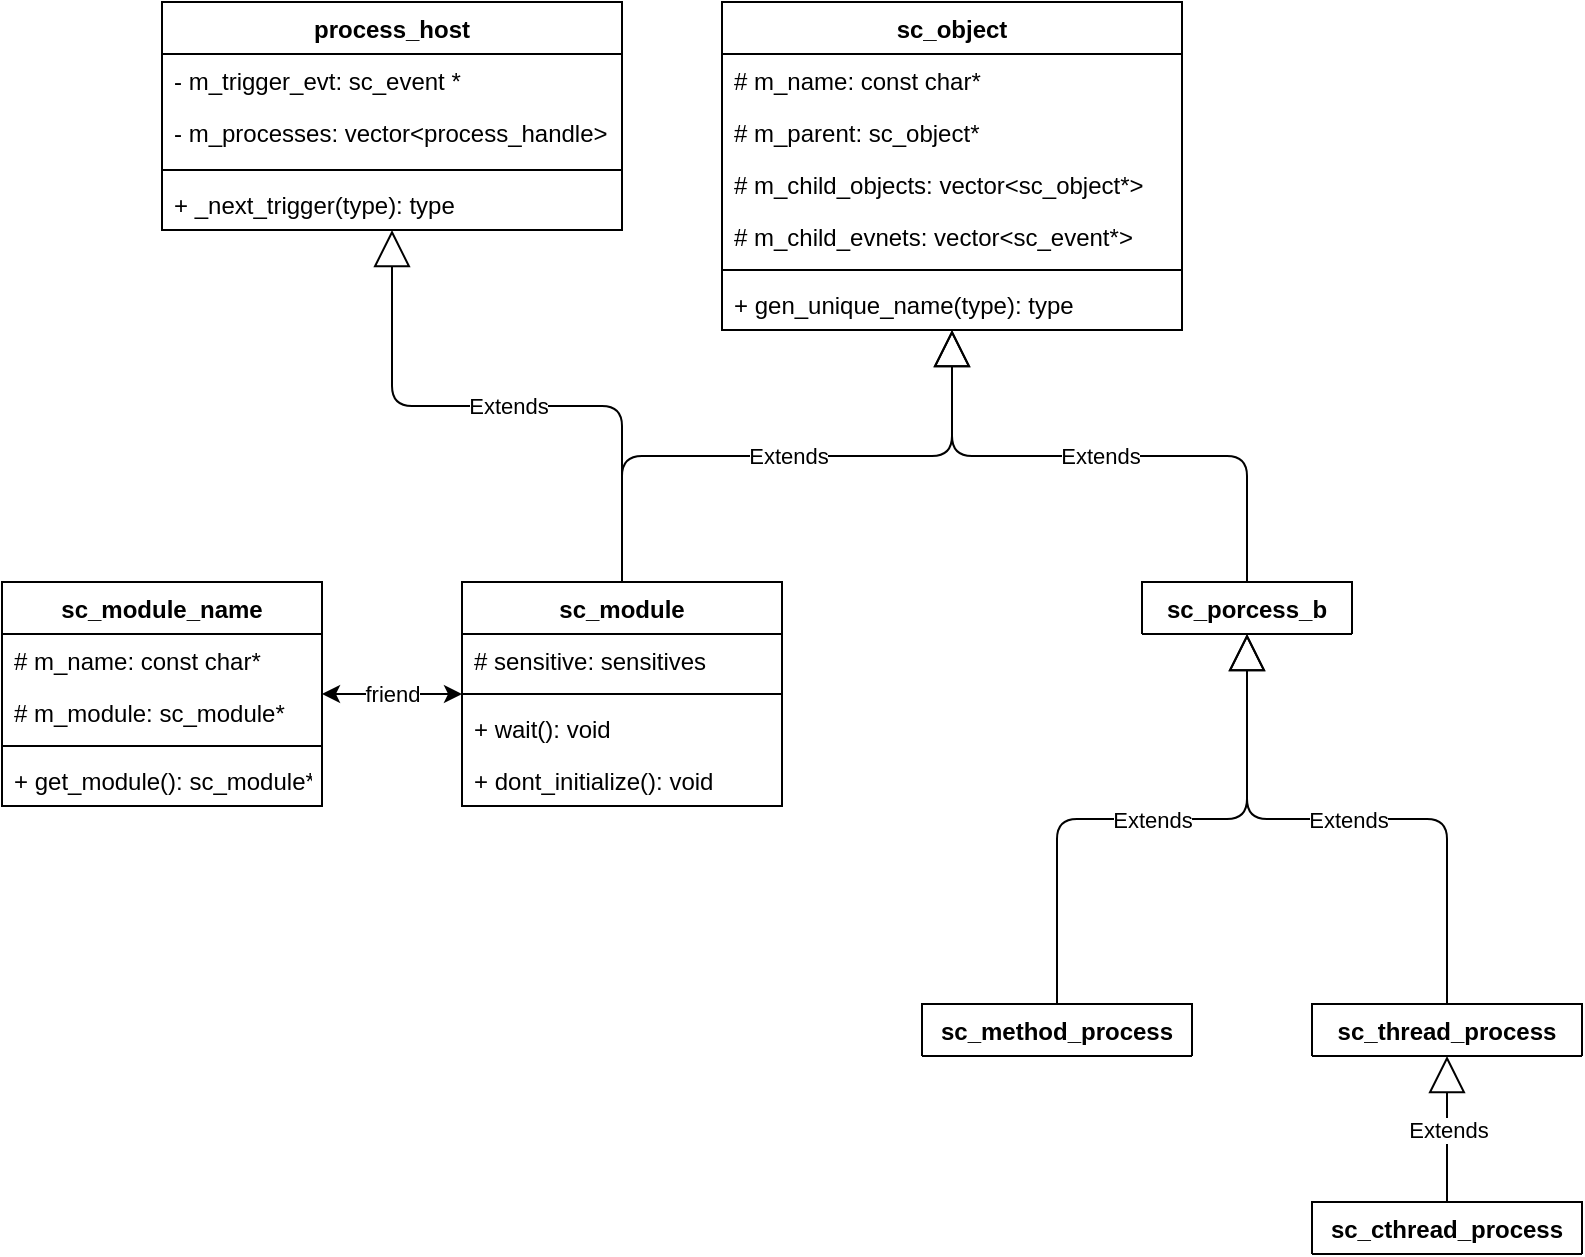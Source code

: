 <mxfile version="14.9.6" type="github">
  <diagram id="oA9ygaMnBOQTWNAMh8Z7" name="第 1 页">
    <mxGraphModel dx="981" dy="1353" grid="1" gridSize="10" guides="1" tooltips="1" connect="1" arrows="1" fold="1" page="1" pageScale="1" pageWidth="1169" pageHeight="827" math="0" shadow="0">
      <root>
        <mxCell id="0" />
        <mxCell id="1" parent="0" />
        <mxCell id="gMdUcFWDn8KjLpwVatEw-1" value="sc_object" style="swimlane;fontStyle=1;align=center;verticalAlign=top;childLayout=stackLayout;horizontal=1;startSize=26;horizontalStack=0;resizeParent=1;resizeParentMax=0;resizeLast=0;collapsible=1;marginBottom=0;" vertex="1" parent="1">
          <mxGeometry x="380" y="-790" width="230" height="164" as="geometry">
            <mxRectangle x="310" y="-790" width="105" height="26" as="alternateBounds" />
          </mxGeometry>
        </mxCell>
        <mxCell id="gMdUcFWDn8KjLpwVatEw-2" value="# m_name: const char*" style="text;strokeColor=none;fillColor=none;align=left;verticalAlign=top;spacingLeft=4;spacingRight=4;overflow=hidden;rotatable=0;points=[[0,0.5],[1,0.5]];portConstraint=eastwest;" vertex="1" parent="gMdUcFWDn8KjLpwVatEw-1">
          <mxGeometry y="26" width="230" height="26" as="geometry" />
        </mxCell>
        <mxCell id="gMdUcFWDn8KjLpwVatEw-37" value="# m_parent: sc_object*" style="text;strokeColor=none;fillColor=none;align=left;verticalAlign=top;spacingLeft=4;spacingRight=4;overflow=hidden;rotatable=0;points=[[0,0.5],[1,0.5]];portConstraint=eastwest;" vertex="1" parent="gMdUcFWDn8KjLpwVatEw-1">
          <mxGeometry y="52" width="230" height="26" as="geometry" />
        </mxCell>
        <mxCell id="gMdUcFWDn8KjLpwVatEw-38" value="# m_child_objects: vector&lt;sc_object*&gt;" style="text;strokeColor=none;fillColor=none;align=left;verticalAlign=top;spacingLeft=4;spacingRight=4;overflow=hidden;rotatable=0;points=[[0,0.5],[1,0.5]];portConstraint=eastwest;" vertex="1" parent="gMdUcFWDn8KjLpwVatEw-1">
          <mxGeometry y="78" width="230" height="26" as="geometry" />
        </mxCell>
        <mxCell id="gMdUcFWDn8KjLpwVatEw-36" value="# m_child_evnets: vector&lt;sc_event*&gt;" style="text;strokeColor=none;fillColor=none;align=left;verticalAlign=top;spacingLeft=4;spacingRight=4;overflow=hidden;rotatable=0;points=[[0,0.5],[1,0.5]];portConstraint=eastwest;" vertex="1" parent="gMdUcFWDn8KjLpwVatEw-1">
          <mxGeometry y="104" width="230" height="26" as="geometry" />
        </mxCell>
        <mxCell id="gMdUcFWDn8KjLpwVatEw-3" value="" style="line;strokeWidth=1;fillColor=none;align=left;verticalAlign=middle;spacingTop=-1;spacingLeft=3;spacingRight=3;rotatable=0;labelPosition=right;points=[];portConstraint=eastwest;" vertex="1" parent="gMdUcFWDn8KjLpwVatEw-1">
          <mxGeometry y="130" width="230" height="8" as="geometry" />
        </mxCell>
        <mxCell id="gMdUcFWDn8KjLpwVatEw-4" value="+ gen_unique_name(type): type" style="text;strokeColor=none;fillColor=none;align=left;verticalAlign=top;spacingLeft=4;spacingRight=4;overflow=hidden;rotatable=0;points=[[0,0.5],[1,0.5]];portConstraint=eastwest;" vertex="1" parent="gMdUcFWDn8KjLpwVatEw-1">
          <mxGeometry y="138" width="230" height="26" as="geometry" />
        </mxCell>
        <mxCell id="gMdUcFWDn8KjLpwVatEw-5" value="sc_porcess_b" style="swimlane;fontStyle=1;align=center;verticalAlign=top;childLayout=stackLayout;horizontal=1;startSize=26;horizontalStack=0;resizeParent=1;resizeParentMax=0;resizeLast=0;collapsible=1;marginBottom=0;" vertex="1" collapsed="1" parent="1">
          <mxGeometry x="590" y="-500" width="105" height="26" as="geometry">
            <mxRectangle x="400" y="680" width="160" height="86" as="alternateBounds" />
          </mxGeometry>
        </mxCell>
        <mxCell id="gMdUcFWDn8KjLpwVatEw-6" value="+ field: type" style="text;strokeColor=none;fillColor=none;align=left;verticalAlign=top;spacingLeft=4;spacingRight=4;overflow=hidden;rotatable=0;points=[[0,0.5],[1,0.5]];portConstraint=eastwest;" vertex="1" parent="gMdUcFWDn8KjLpwVatEw-5">
          <mxGeometry y="26" width="105" height="26" as="geometry" />
        </mxCell>
        <mxCell id="gMdUcFWDn8KjLpwVatEw-7" value="" style="line;strokeWidth=1;fillColor=none;align=left;verticalAlign=middle;spacingTop=-1;spacingLeft=3;spacingRight=3;rotatable=0;labelPosition=right;points=[];portConstraint=eastwest;" vertex="1" parent="gMdUcFWDn8KjLpwVatEw-5">
          <mxGeometry y="52" width="105" height="8" as="geometry" />
        </mxCell>
        <mxCell id="gMdUcFWDn8KjLpwVatEw-8" value="+ method(type): type" style="text;strokeColor=none;fillColor=none;align=left;verticalAlign=top;spacingLeft=4;spacingRight=4;overflow=hidden;rotatable=0;points=[[0,0.5],[1,0.5]];portConstraint=eastwest;" vertex="1" parent="gMdUcFWDn8KjLpwVatEw-5">
          <mxGeometry y="60" width="105" height="26" as="geometry" />
        </mxCell>
        <mxCell id="gMdUcFWDn8KjLpwVatEw-9" value="sc_thread_process" style="swimlane;fontStyle=1;align=center;verticalAlign=top;childLayout=stackLayout;horizontal=1;startSize=26;horizontalStack=0;resizeParent=1;resizeParentMax=0;resizeLast=0;collapsible=1;marginBottom=0;" vertex="1" collapsed="1" parent="1">
          <mxGeometry x="675" y="-289" width="135" height="26" as="geometry">
            <mxRectangle x="400" y="680" width="160" height="86" as="alternateBounds" />
          </mxGeometry>
        </mxCell>
        <mxCell id="gMdUcFWDn8KjLpwVatEw-10" value="+ field: type" style="text;strokeColor=none;fillColor=none;align=left;verticalAlign=top;spacingLeft=4;spacingRight=4;overflow=hidden;rotatable=0;points=[[0,0.5],[1,0.5]];portConstraint=eastwest;" vertex="1" parent="gMdUcFWDn8KjLpwVatEw-9">
          <mxGeometry y="26" width="135" height="26" as="geometry" />
        </mxCell>
        <mxCell id="gMdUcFWDn8KjLpwVatEw-11" value="" style="line;strokeWidth=1;fillColor=none;align=left;verticalAlign=middle;spacingTop=-1;spacingLeft=3;spacingRight=3;rotatable=0;labelPosition=right;points=[];portConstraint=eastwest;" vertex="1" parent="gMdUcFWDn8KjLpwVatEw-9">
          <mxGeometry y="52" width="135" height="8" as="geometry" />
        </mxCell>
        <mxCell id="gMdUcFWDn8KjLpwVatEw-12" value="+ method(type): type" style="text;strokeColor=none;fillColor=none;align=left;verticalAlign=top;spacingLeft=4;spacingRight=4;overflow=hidden;rotatable=0;points=[[0,0.5],[1,0.5]];portConstraint=eastwest;" vertex="1" parent="gMdUcFWDn8KjLpwVatEw-9">
          <mxGeometry y="60" width="135" height="26" as="geometry" />
        </mxCell>
        <mxCell id="gMdUcFWDn8KjLpwVatEw-13" value="sc_method_process" style="swimlane;fontStyle=1;align=center;verticalAlign=top;childLayout=stackLayout;horizontal=1;startSize=26;horizontalStack=0;resizeParent=1;resizeParentMax=0;resizeLast=0;collapsible=1;marginBottom=0;" vertex="1" collapsed="1" parent="1">
          <mxGeometry x="480" y="-289" width="135" height="26" as="geometry">
            <mxRectangle x="400" y="680" width="160" height="86" as="alternateBounds" />
          </mxGeometry>
        </mxCell>
        <mxCell id="gMdUcFWDn8KjLpwVatEw-14" value="+ field: type" style="text;strokeColor=none;fillColor=none;align=left;verticalAlign=top;spacingLeft=4;spacingRight=4;overflow=hidden;rotatable=0;points=[[0,0.5],[1,0.5]];portConstraint=eastwest;" vertex="1" parent="gMdUcFWDn8KjLpwVatEw-13">
          <mxGeometry y="26" width="135" height="26" as="geometry" />
        </mxCell>
        <mxCell id="gMdUcFWDn8KjLpwVatEw-15" value="" style="line;strokeWidth=1;fillColor=none;align=left;verticalAlign=middle;spacingTop=-1;spacingLeft=3;spacingRight=3;rotatable=0;labelPosition=right;points=[];portConstraint=eastwest;" vertex="1" parent="gMdUcFWDn8KjLpwVatEw-13">
          <mxGeometry y="52" width="135" height="8" as="geometry" />
        </mxCell>
        <mxCell id="gMdUcFWDn8KjLpwVatEw-16" value="+ method(type): type" style="text;strokeColor=none;fillColor=none;align=left;verticalAlign=top;spacingLeft=4;spacingRight=4;overflow=hidden;rotatable=0;points=[[0,0.5],[1,0.5]];portConstraint=eastwest;" vertex="1" parent="gMdUcFWDn8KjLpwVatEw-13">
          <mxGeometry y="60" width="135" height="26" as="geometry" />
        </mxCell>
        <mxCell id="gMdUcFWDn8KjLpwVatEw-17" value="sc_cthread_process" style="swimlane;fontStyle=1;align=center;verticalAlign=top;childLayout=stackLayout;horizontal=1;startSize=26;horizontalStack=0;resizeParent=1;resizeParentMax=0;resizeLast=0;collapsible=1;marginBottom=0;" vertex="1" collapsed="1" parent="1">
          <mxGeometry x="675" y="-190" width="135" height="26" as="geometry">
            <mxRectangle x="400" y="680" width="160" height="86" as="alternateBounds" />
          </mxGeometry>
        </mxCell>
        <mxCell id="gMdUcFWDn8KjLpwVatEw-18" value="+ field: type" style="text;strokeColor=none;fillColor=none;align=left;verticalAlign=top;spacingLeft=4;spacingRight=4;overflow=hidden;rotatable=0;points=[[0,0.5],[1,0.5]];portConstraint=eastwest;" vertex="1" parent="gMdUcFWDn8KjLpwVatEw-17">
          <mxGeometry y="26" width="135" height="26" as="geometry" />
        </mxCell>
        <mxCell id="gMdUcFWDn8KjLpwVatEw-19" value="" style="line;strokeWidth=1;fillColor=none;align=left;verticalAlign=middle;spacingTop=-1;spacingLeft=3;spacingRight=3;rotatable=0;labelPosition=right;points=[];portConstraint=eastwest;" vertex="1" parent="gMdUcFWDn8KjLpwVatEw-17">
          <mxGeometry y="52" width="135" height="8" as="geometry" />
        </mxCell>
        <mxCell id="gMdUcFWDn8KjLpwVatEw-20" value="+ method(type): type" style="text;strokeColor=none;fillColor=none;align=left;verticalAlign=top;spacingLeft=4;spacingRight=4;overflow=hidden;rotatable=0;points=[[0,0.5],[1,0.5]];portConstraint=eastwest;" vertex="1" parent="gMdUcFWDn8KjLpwVatEw-17">
          <mxGeometry y="60" width="135" height="26" as="geometry" />
        </mxCell>
        <mxCell id="gMdUcFWDn8KjLpwVatEw-21" value="Extends" style="endArrow=block;endSize=16;endFill=0;html=1;edgeStyle=orthogonalEdgeStyle;exitX=0.5;exitY=0;exitDx=0;exitDy=0;" edge="1" parent="1" source="gMdUcFWDn8KjLpwVatEw-5" target="gMdUcFWDn8KjLpwVatEw-1">
          <mxGeometry width="160" relative="1" as="geometry">
            <mxPoint x="770" y="-560" as="sourcePoint" />
            <mxPoint x="930" y="-560" as="targetPoint" />
          </mxGeometry>
        </mxCell>
        <mxCell id="gMdUcFWDn8KjLpwVatEw-22" value="Extends" style="endArrow=block;endSize=16;endFill=0;html=1;exitX=0.5;exitY=0;exitDx=0;exitDy=0;entryX=0.5;entryY=1;entryDx=0;entryDy=0;edgeStyle=orthogonalEdgeStyle;" edge="1" parent="1" source="gMdUcFWDn8KjLpwVatEw-9" target="gMdUcFWDn8KjLpwVatEw-5">
          <mxGeometry width="160" relative="1" as="geometry">
            <mxPoint x="642.5" y="-390" as="sourcePoint" />
            <mxPoint x="500" y="-350" as="targetPoint" />
          </mxGeometry>
        </mxCell>
        <mxCell id="gMdUcFWDn8KjLpwVatEw-23" value="Extends" style="endArrow=block;endSize=16;endFill=0;html=1;exitX=0.5;exitY=0;exitDx=0;exitDy=0;entryX=0.5;entryY=1;entryDx=0;entryDy=0;edgeStyle=orthogonalEdgeStyle;" edge="1" parent="1" source="gMdUcFWDn8KjLpwVatEw-13" target="gMdUcFWDn8KjLpwVatEw-5">
          <mxGeometry width="160" relative="1" as="geometry">
            <mxPoint x="752.5" y="-279" as="sourcePoint" />
            <mxPoint x="642.5" y="-364" as="targetPoint" />
          </mxGeometry>
        </mxCell>
        <mxCell id="gMdUcFWDn8KjLpwVatEw-24" value="Extends" style="endArrow=block;endSize=16;endFill=0;html=1;exitX=0.5;exitY=0;exitDx=0;exitDy=0;edgeStyle=orthogonalEdgeStyle;" edge="1" parent="1" source="gMdUcFWDn8KjLpwVatEw-17" target="gMdUcFWDn8KjLpwVatEw-9">
          <mxGeometry width="160" relative="1" as="geometry">
            <mxPoint x="752.5" y="-279" as="sourcePoint" />
            <mxPoint x="642.5" y="-364" as="targetPoint" />
          </mxGeometry>
        </mxCell>
        <mxCell id="gMdUcFWDn8KjLpwVatEw-46" value="friend" style="edgeStyle=orthogonalEdgeStyle;rounded=0;orthogonalLoop=1;jettySize=auto;html=1;startArrow=classic;startFill=1;" edge="1" parent="1" source="gMdUcFWDn8KjLpwVatEw-25" target="gMdUcFWDn8KjLpwVatEw-40">
          <mxGeometry relative="1" as="geometry" />
        </mxCell>
        <mxCell id="gMdUcFWDn8KjLpwVatEw-25" value="sc_module" style="swimlane;fontStyle=1;align=center;verticalAlign=top;childLayout=stackLayout;horizontal=1;startSize=26;horizontalStack=0;resizeParent=1;resizeParentMax=0;resizeLast=0;collapsible=1;marginBottom=0;" vertex="1" parent="1">
          <mxGeometry x="250" y="-500" width="160" height="112" as="geometry">
            <mxRectangle x="170" y="-500" width="105" height="26" as="alternateBounds" />
          </mxGeometry>
        </mxCell>
        <mxCell id="gMdUcFWDn8KjLpwVatEw-26" value="# sensitive: sensitives" style="text;strokeColor=none;fillColor=none;align=left;verticalAlign=top;spacingLeft=4;spacingRight=4;overflow=hidden;rotatable=0;points=[[0,0.5],[1,0.5]];portConstraint=eastwest;" vertex="1" parent="gMdUcFWDn8KjLpwVatEw-25">
          <mxGeometry y="26" width="160" height="26" as="geometry" />
        </mxCell>
        <mxCell id="gMdUcFWDn8KjLpwVatEw-27" value="" style="line;strokeWidth=1;fillColor=none;align=left;verticalAlign=middle;spacingTop=-1;spacingLeft=3;spacingRight=3;rotatable=0;labelPosition=right;points=[];portConstraint=eastwest;" vertex="1" parent="gMdUcFWDn8KjLpwVatEw-25">
          <mxGeometry y="52" width="160" height="8" as="geometry" />
        </mxCell>
        <mxCell id="gMdUcFWDn8KjLpwVatEw-28" value="+ wait(): void" style="text;strokeColor=none;fillColor=none;align=left;verticalAlign=top;spacingLeft=4;spacingRight=4;overflow=hidden;rotatable=0;points=[[0,0.5],[1,0.5]];portConstraint=eastwest;" vertex="1" parent="gMdUcFWDn8KjLpwVatEw-25">
          <mxGeometry y="60" width="160" height="26" as="geometry" />
        </mxCell>
        <mxCell id="gMdUcFWDn8KjLpwVatEw-39" value="+ dont_initialize(): void" style="text;strokeColor=none;fillColor=none;align=left;verticalAlign=top;spacingLeft=4;spacingRight=4;overflow=hidden;rotatable=0;points=[[0,0.5],[1,0.5]];portConstraint=eastwest;" vertex="1" parent="gMdUcFWDn8KjLpwVatEw-25">
          <mxGeometry y="86" width="160" height="26" as="geometry" />
        </mxCell>
        <mxCell id="gMdUcFWDn8KjLpwVatEw-29" value="process_host" style="swimlane;fontStyle=1;align=center;verticalAlign=top;childLayout=stackLayout;horizontal=1;startSize=26;horizontalStack=0;resizeParent=1;resizeParentMax=0;resizeLast=0;collapsible=1;marginBottom=0;" vertex="1" parent="1">
          <mxGeometry x="100" y="-790" width="230" height="114" as="geometry">
            <mxRectangle x="65" y="-750" width="105" height="26" as="alternateBounds" />
          </mxGeometry>
        </mxCell>
        <mxCell id="gMdUcFWDn8KjLpwVatEw-30" value="- m_trigger_evt: sc_event *" style="text;strokeColor=none;fillColor=none;align=left;verticalAlign=top;spacingLeft=4;spacingRight=4;overflow=hidden;rotatable=0;points=[[0,0.5],[1,0.5]];portConstraint=eastwest;" vertex="1" parent="gMdUcFWDn8KjLpwVatEw-29">
          <mxGeometry y="26" width="230" height="26" as="geometry" />
        </mxCell>
        <mxCell id="gMdUcFWDn8KjLpwVatEw-35" value="- m_processes: vector&lt;process_handle&gt;" style="text;strokeColor=none;fillColor=none;align=left;verticalAlign=top;spacingLeft=4;spacingRight=4;overflow=hidden;rotatable=0;points=[[0,0.5],[1,0.5]];portConstraint=eastwest;whiteSpace=wrap;" vertex="1" parent="gMdUcFWDn8KjLpwVatEw-29">
          <mxGeometry y="52" width="230" height="28" as="geometry" />
        </mxCell>
        <mxCell id="gMdUcFWDn8KjLpwVatEw-31" value="" style="line;strokeWidth=1;fillColor=none;align=left;verticalAlign=middle;spacingTop=-1;spacingLeft=3;spacingRight=3;rotatable=0;labelPosition=right;points=[];portConstraint=eastwest;" vertex="1" parent="gMdUcFWDn8KjLpwVatEw-29">
          <mxGeometry y="80" width="230" height="8" as="geometry" />
        </mxCell>
        <mxCell id="gMdUcFWDn8KjLpwVatEw-32" value="+ _next_trigger(type): type" style="text;strokeColor=none;fillColor=none;align=left;verticalAlign=top;spacingLeft=4;spacingRight=4;overflow=hidden;rotatable=0;points=[[0,0.5],[1,0.5]];portConstraint=eastwest;" vertex="1" parent="gMdUcFWDn8KjLpwVatEw-29">
          <mxGeometry y="88" width="230" height="26" as="geometry" />
        </mxCell>
        <mxCell id="gMdUcFWDn8KjLpwVatEw-33" value="Extends" style="endArrow=block;endSize=16;endFill=0;html=1;edgeStyle=orthogonalEdgeStyle;exitX=0.5;exitY=0;exitDx=0;exitDy=0;" edge="1" parent="1" source="gMdUcFWDn8KjLpwVatEw-25" target="gMdUcFWDn8KjLpwVatEw-1">
          <mxGeometry width="160" relative="1" as="geometry">
            <mxPoint x="880" y="-637" as="sourcePoint" />
            <mxPoint x="432.5" y="-754" as="targetPoint" />
          </mxGeometry>
        </mxCell>
        <mxCell id="gMdUcFWDn8KjLpwVatEw-34" value="Extends" style="endArrow=block;endSize=16;endFill=0;html=1;edgeStyle=orthogonalEdgeStyle;exitX=0.5;exitY=0;exitDx=0;exitDy=0;" edge="1" parent="1" source="gMdUcFWDn8KjLpwVatEw-25" target="gMdUcFWDn8KjLpwVatEw-29">
          <mxGeometry width="160" relative="1" as="geometry">
            <mxPoint x="292.5" y="-600" as="sourcePoint" />
            <mxPoint x="432.5" y="-754" as="targetPoint" />
          </mxGeometry>
        </mxCell>
        <mxCell id="gMdUcFWDn8KjLpwVatEw-40" value="sc_module_name" style="swimlane;fontStyle=1;align=center;verticalAlign=top;childLayout=stackLayout;horizontal=1;startSize=26;horizontalStack=0;resizeParent=1;resizeParentMax=0;resizeLast=0;collapsible=1;marginBottom=0;" vertex="1" parent="1">
          <mxGeometry x="20" y="-500" width="160" height="112" as="geometry">
            <mxRectangle x="170" y="-500" width="105" height="26" as="alternateBounds" />
          </mxGeometry>
        </mxCell>
        <mxCell id="gMdUcFWDn8KjLpwVatEw-41" value="# m_name: const char*" style="text;strokeColor=none;fillColor=none;align=left;verticalAlign=top;spacingLeft=4;spacingRight=4;overflow=hidden;rotatable=0;points=[[0,0.5],[1,0.5]];portConstraint=eastwest;" vertex="1" parent="gMdUcFWDn8KjLpwVatEw-40">
          <mxGeometry y="26" width="160" height="26" as="geometry" />
        </mxCell>
        <mxCell id="gMdUcFWDn8KjLpwVatEw-45" value="# m_module: sc_module*" style="text;strokeColor=none;fillColor=none;align=left;verticalAlign=top;spacingLeft=4;spacingRight=4;overflow=hidden;rotatable=0;points=[[0,0.5],[1,0.5]];portConstraint=eastwest;" vertex="1" parent="gMdUcFWDn8KjLpwVatEw-40">
          <mxGeometry y="52" width="160" height="26" as="geometry" />
        </mxCell>
        <mxCell id="gMdUcFWDn8KjLpwVatEw-42" value="" style="line;strokeWidth=1;fillColor=none;align=left;verticalAlign=middle;spacingTop=-1;spacingLeft=3;spacingRight=3;rotatable=0;labelPosition=right;points=[];portConstraint=eastwest;" vertex="1" parent="gMdUcFWDn8KjLpwVatEw-40">
          <mxGeometry y="78" width="160" height="8" as="geometry" />
        </mxCell>
        <mxCell id="gMdUcFWDn8KjLpwVatEw-43" value="+ get_module(): sc_module*" style="text;strokeColor=none;fillColor=none;align=left;verticalAlign=top;spacingLeft=4;spacingRight=4;overflow=hidden;rotatable=0;points=[[0,0.5],[1,0.5]];portConstraint=eastwest;" vertex="1" parent="gMdUcFWDn8KjLpwVatEw-40">
          <mxGeometry y="86" width="160" height="26" as="geometry" />
        </mxCell>
      </root>
    </mxGraphModel>
  </diagram>
</mxfile>
